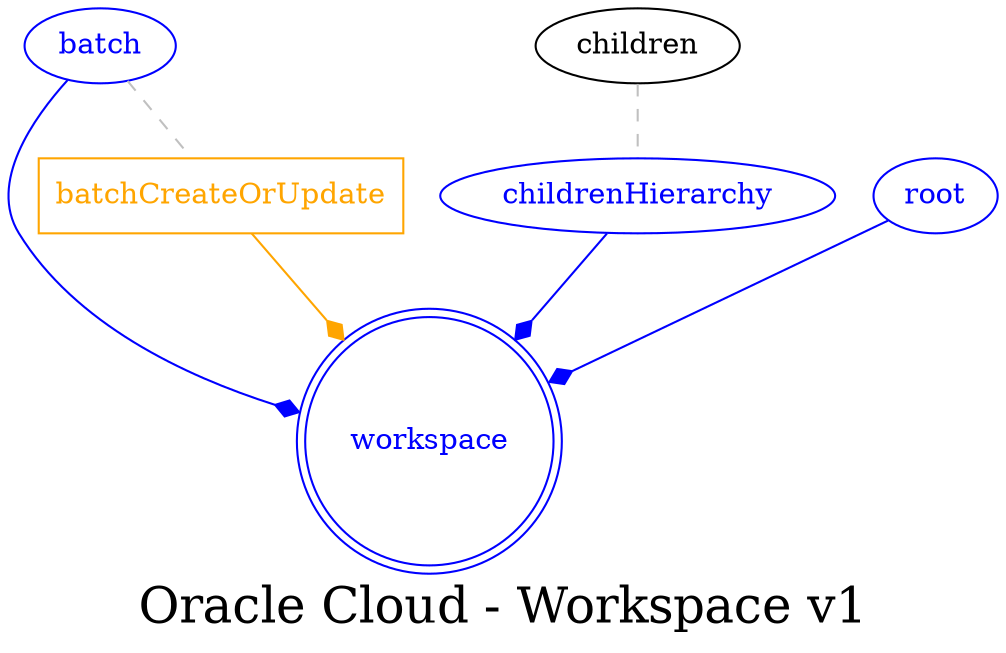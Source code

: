 digraph LexiconGraph {
graph[label="Oracle Cloud - Workspace v1", fontsize=24]
splines=true
"workspace" [color=blue, fontcolor=blue, shape=doublecircle]
"batchCreateOrUpdate" [color=orange, fontcolor=orange, shape=box]
"batchCreateOrUpdate" -> "workspace" [color=orange, fontcolor=orange, arrowhead=diamond, arrowtail=none]
"batch" -> "batchCreateOrUpdate" [color=grey, fontcolor=grey, arrowhead=none, arrowtail=none, style=dashed]
"childrenHierarchy" -> "workspace" [color=blue, fontcolor=blue, arrowhead=diamond, arrowtail=none]
"childrenHierarchy" [color=blue, fontcolor=blue, shape=ellipse]
"children" -> "childrenHierarchy" [color=grey, fontcolor=grey, arrowhead=none, arrowtail=none, style=dashed]
"batch" -> "workspace" [color=blue, fontcolor=blue, arrowhead=diamond, arrowtail=none]
"batch" [color=blue, fontcolor=blue, shape=ellipse]
"root" -> "workspace" [color=blue, fontcolor=blue, arrowhead=diamond, arrowtail=none]
"root" [color=blue, fontcolor=blue, shape=ellipse]
}
